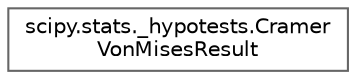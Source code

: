 digraph "Graphical Class Hierarchy"
{
 // LATEX_PDF_SIZE
  bgcolor="transparent";
  edge [fontname=Helvetica,fontsize=10,labelfontname=Helvetica,labelfontsize=10];
  node [fontname=Helvetica,fontsize=10,shape=box,height=0.2,width=0.4];
  rankdir="LR";
  Node0 [id="Node000000",label="scipy.stats._hypotests.Cramer\lVonMisesResult",height=0.2,width=0.4,color="grey40", fillcolor="white", style="filled",URL="$d8/dc6/classscipy_1_1stats_1_1__hypotests_1_1CramerVonMisesResult.html",tooltip=" "];
}
